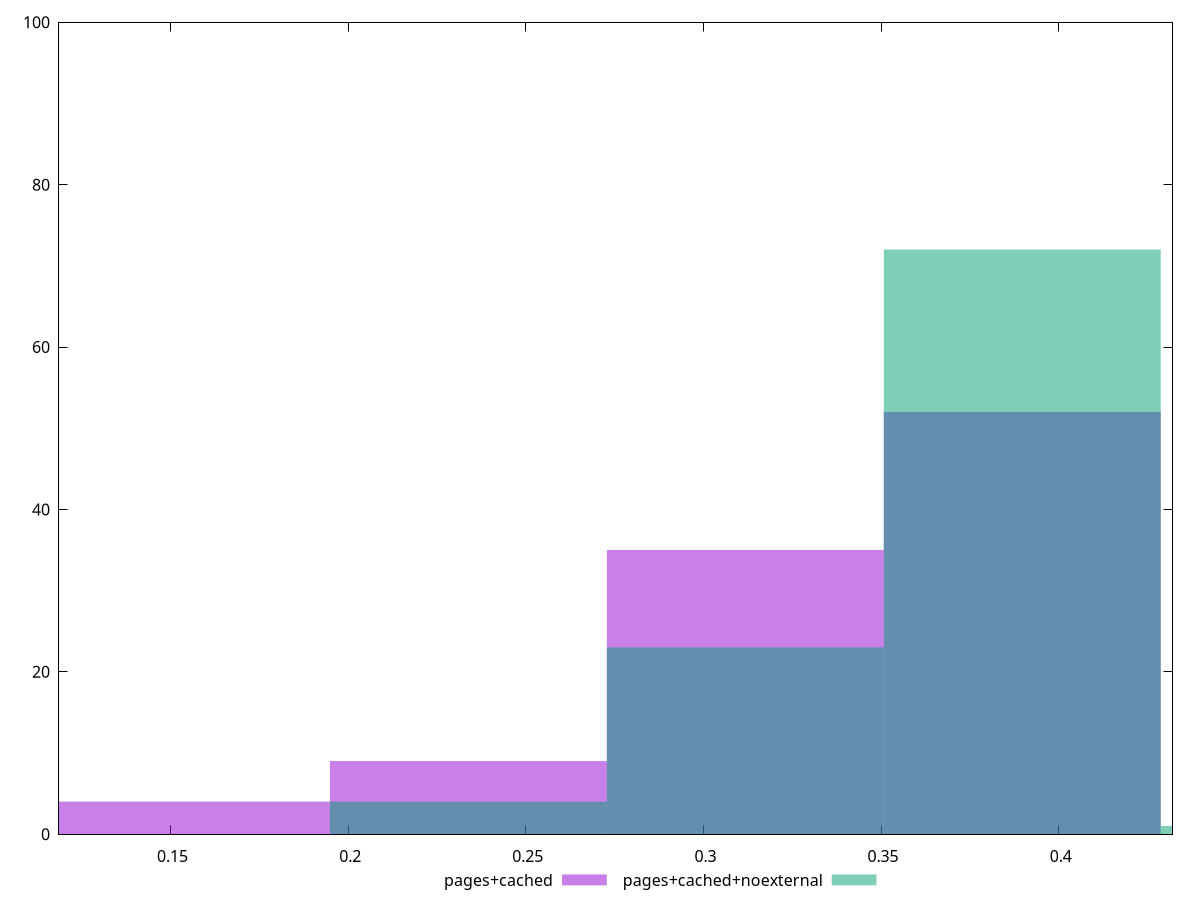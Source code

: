 reset

$pagesCached <<EOF
0.31180084343183206 35
0.38975105428979007 52
0.23385063257387406 9
0.15590042171591603 4
EOF

$pagesCachedNoexternal <<EOF
0.38975105428979007 72
0.31180084343183206 23
0.4677012651477481 1
0.23385063257387406 4
EOF

set key outside below
set boxwidth 0.07795021085795802
set xrange [0.11861803456742022:0.4320389126391154]
set yrange [0:100]
set trange [0:100]
set style fill transparent solid 0.5 noborder
set terminal svg size 640, 500 enhanced background rgb 'white'
set output "reprap/meta/pScore/comparison/histogram/1_vs_2.svg"

plot $pagesCached title "pages+cached" with boxes, \
     $pagesCachedNoexternal title "pages+cached+noexternal" with boxes

reset
